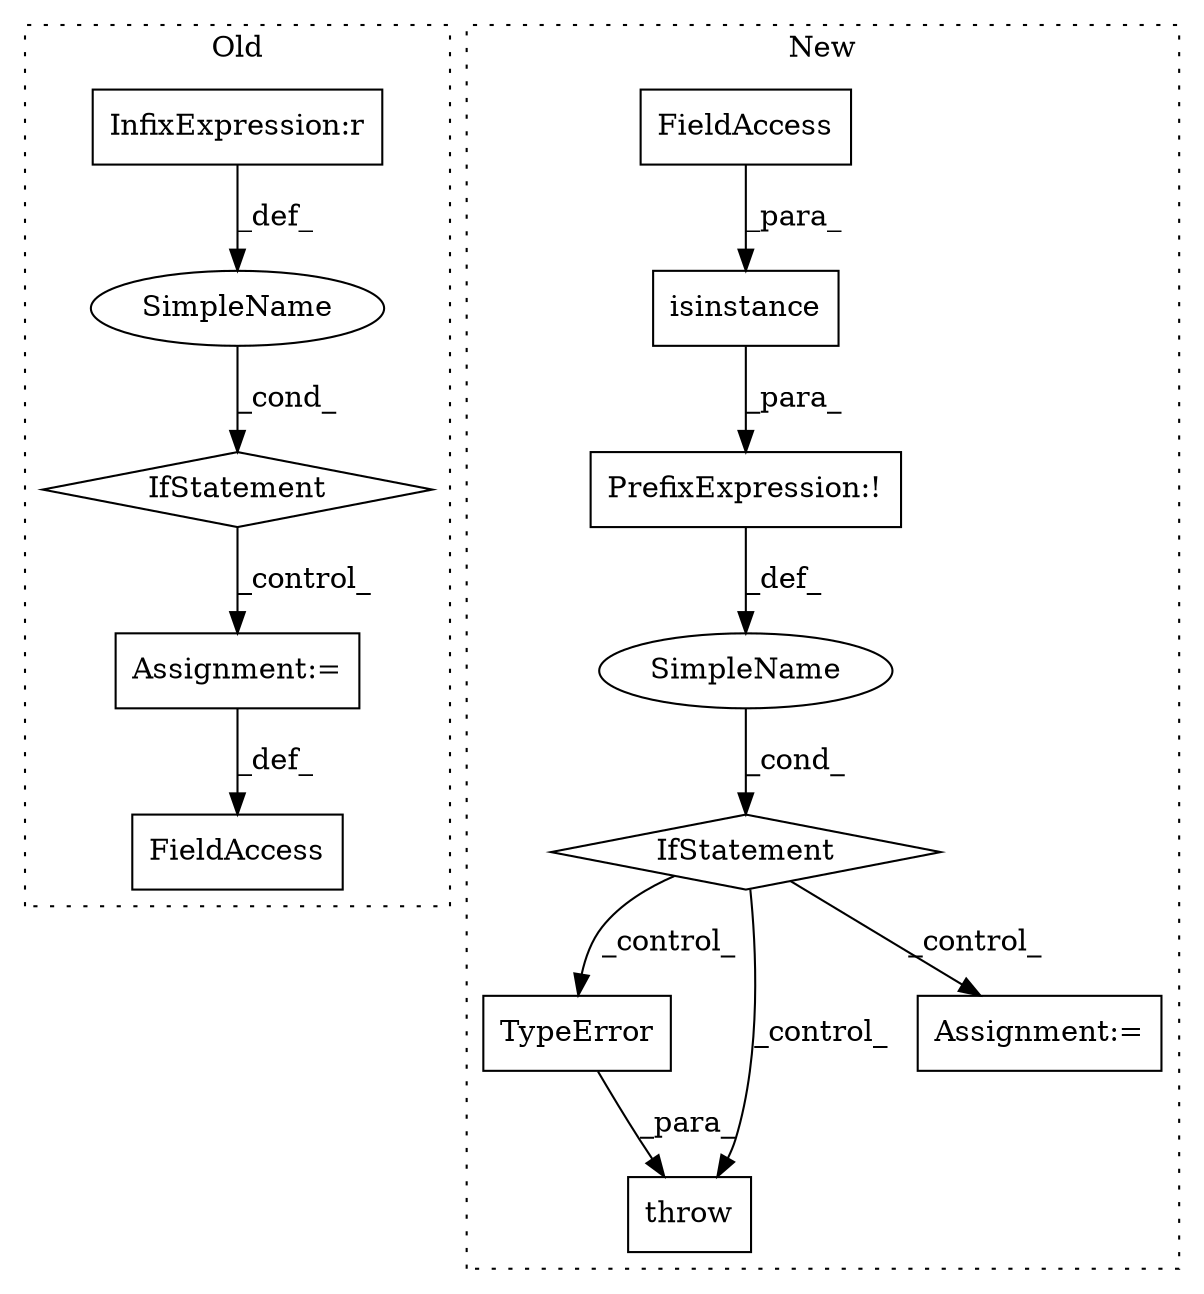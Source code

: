 digraph G {
subgraph cluster0 {
1 [label="IfStatement" a="25" s="4714,4778" l="4,2" shape="diamond"];
10 [label="Assignment:=" a="7" s="4924" l="1" shape="box"];
11 [label="FieldAccess" a="22" s="4882" l="42" shape="box"];
12 [label="SimpleName" a="42" s="" l="" shape="ellipse"];
13 [label="InfixExpression:r" a="27" s="4699" l="4" shape="box"];
label = "Old";
style="dotted";
}
subgraph cluster1 {
2 [label="TypeError" a="32" s="3987,4027" l="10,1" shape="box"];
3 [label="IfStatement" a="25" s="3943,3971" l="4,2" shape="diamond"];
4 [label="SimpleName" a="42" s="" l="" shape="ellipse"];
5 [label="isinstance" a="32" s="3948,3970" l="11,1" shape="box"];
6 [label="throw" a="53" s="3981" l="6" shape="box"];
7 [label="PrefixExpression:!" a="38" s="3947" l="1" shape="box"];
8 [label="FieldAccess" a="22" s="3966" l="4" shape="box"];
9 [label="Assignment:=" a="7" s="4054" l="1" shape="box"];
label = "New";
style="dotted";
}
1 -> 10 [label="_control_"];
2 -> 6 [label="_para_"];
3 -> 6 [label="_control_"];
3 -> 9 [label="_control_"];
3 -> 2 [label="_control_"];
4 -> 3 [label="_cond_"];
5 -> 7 [label="_para_"];
7 -> 4 [label="_def_"];
8 -> 5 [label="_para_"];
10 -> 11 [label="_def_"];
12 -> 1 [label="_cond_"];
13 -> 12 [label="_def_"];
}